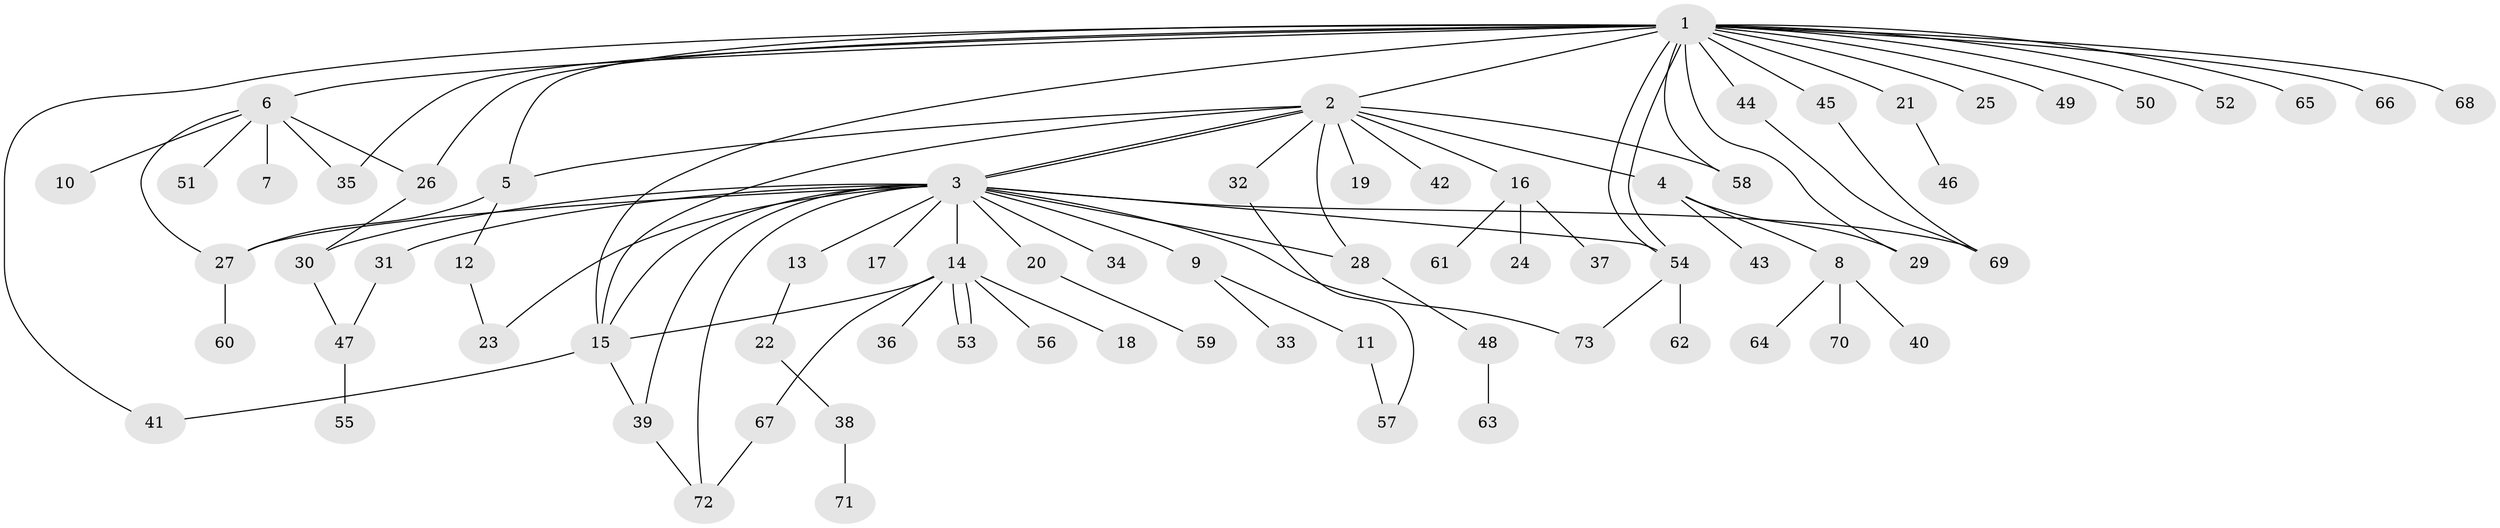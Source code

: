 // Generated by graph-tools (version 1.1) at 2025/46/03/09/25 04:46:52]
// undirected, 73 vertices, 98 edges
graph export_dot {
graph [start="1"]
  node [color=gray90,style=filled];
  1;
  2;
  3;
  4;
  5;
  6;
  7;
  8;
  9;
  10;
  11;
  12;
  13;
  14;
  15;
  16;
  17;
  18;
  19;
  20;
  21;
  22;
  23;
  24;
  25;
  26;
  27;
  28;
  29;
  30;
  31;
  32;
  33;
  34;
  35;
  36;
  37;
  38;
  39;
  40;
  41;
  42;
  43;
  44;
  45;
  46;
  47;
  48;
  49;
  50;
  51;
  52;
  53;
  54;
  55;
  56;
  57;
  58;
  59;
  60;
  61;
  62;
  63;
  64;
  65;
  66;
  67;
  68;
  69;
  70;
  71;
  72;
  73;
  1 -- 2;
  1 -- 5;
  1 -- 6;
  1 -- 15;
  1 -- 21;
  1 -- 25;
  1 -- 26;
  1 -- 29;
  1 -- 35;
  1 -- 41;
  1 -- 44;
  1 -- 45;
  1 -- 49;
  1 -- 50;
  1 -- 52;
  1 -- 54;
  1 -- 54;
  1 -- 58;
  1 -- 65;
  1 -- 66;
  1 -- 68;
  2 -- 3;
  2 -- 3;
  2 -- 4;
  2 -- 5;
  2 -- 15;
  2 -- 16;
  2 -- 19;
  2 -- 28;
  2 -- 32;
  2 -- 42;
  2 -- 58;
  3 -- 9;
  3 -- 13;
  3 -- 14;
  3 -- 15;
  3 -- 17;
  3 -- 20;
  3 -- 23;
  3 -- 27;
  3 -- 28;
  3 -- 30;
  3 -- 31;
  3 -- 34;
  3 -- 39;
  3 -- 54;
  3 -- 69;
  3 -- 72;
  3 -- 73;
  4 -- 8;
  4 -- 29;
  4 -- 43;
  5 -- 12;
  5 -- 27;
  6 -- 7;
  6 -- 10;
  6 -- 26;
  6 -- 27;
  6 -- 35;
  6 -- 51;
  8 -- 40;
  8 -- 64;
  8 -- 70;
  9 -- 11;
  9 -- 33;
  11 -- 57;
  12 -- 23;
  13 -- 22;
  14 -- 15;
  14 -- 18;
  14 -- 36;
  14 -- 53;
  14 -- 53;
  14 -- 56;
  14 -- 67;
  15 -- 39;
  15 -- 41;
  16 -- 24;
  16 -- 37;
  16 -- 61;
  20 -- 59;
  21 -- 46;
  22 -- 38;
  26 -- 30;
  27 -- 60;
  28 -- 48;
  30 -- 47;
  31 -- 47;
  32 -- 57;
  38 -- 71;
  39 -- 72;
  44 -- 69;
  45 -- 69;
  47 -- 55;
  48 -- 63;
  54 -- 62;
  54 -- 73;
  67 -- 72;
}
